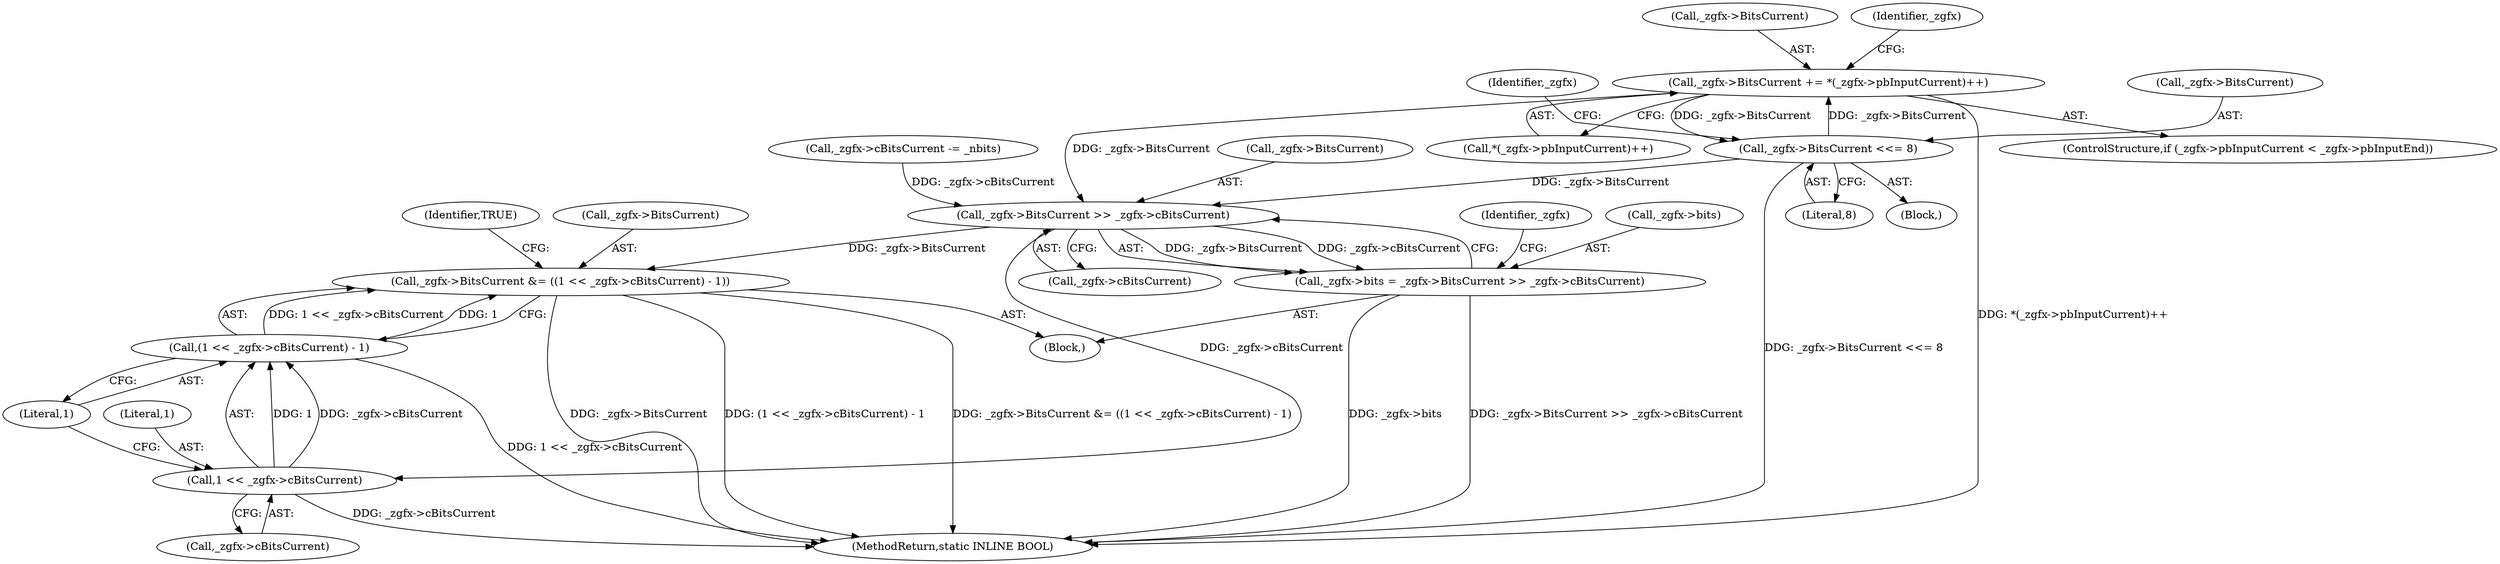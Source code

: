 digraph "0_FreeRDP_17c363a5162fd4dc77b1df54e48d7bd9bf6b3be7@pointer" {
"1000129" [label="(Call,_zgfx->BitsCurrent += *(_zgfx->pbInputCurrent)++)"];
"1000116" [label="(Call,_zgfx->BitsCurrent <<= 8)"];
"1000129" [label="(Call,_zgfx->BitsCurrent += *(_zgfx->pbInputCurrent)++)"];
"1000157" [label="(Call,_zgfx->BitsCurrent >> _zgfx->cBitsCurrent)"];
"1000153" [label="(Call,_zgfx->bits = _zgfx->BitsCurrent >> _zgfx->cBitsCurrent)"];
"1000164" [label="(Call,_zgfx->BitsCurrent &= ((1 << _zgfx->cBitsCurrent) - 1))"];
"1000169" [label="(Call,1 << _zgfx->cBitsCurrent)"];
"1000168" [label="(Call,(1 << _zgfx->cBitsCurrent) - 1)"];
"1000116" [label="(Call,_zgfx->BitsCurrent <<= 8)"];
"1000130" [label="(Call,_zgfx->BitsCurrent)"];
"1000117" [label="(Call,_zgfx->BitsCurrent)"];
"1000170" [label="(Literal,1)"];
"1000157" [label="(Call,_zgfx->BitsCurrent >> _zgfx->cBitsCurrent)"];
"1000120" [label="(Literal,8)"];
"1000115" [label="(Block,)"];
"1000166" [label="(Identifier,_zgfx)"];
"1000174" [label="(Literal,1)"];
"1000124" [label="(Identifier,_zgfx)"];
"1000133" [label="(Call,*(_zgfx->pbInputCurrent)++)"];
"1000129" [label="(Call,_zgfx->BitsCurrent += *(_zgfx->pbInputCurrent)++)"];
"1000168" [label="(Call,(1 << _zgfx->cBitsCurrent) - 1)"];
"1000176" [label="(Identifier,TRUE)"];
"1000165" [label="(Call,_zgfx->BitsCurrent)"];
"1000161" [label="(Call,_zgfx->cBitsCurrent)"];
"1000158" [label="(Call,_zgfx->BitsCurrent)"];
"1000177" [label="(MethodReturn,static INLINE BOOL)"];
"1000148" [label="(Call,_zgfx->cBitsCurrent -= _nbits)"];
"1000121" [label="(ControlStructure,if (_zgfx->pbInputCurrent < _zgfx->pbInputEnd))"];
"1000169" [label="(Call,1 << _zgfx->cBitsCurrent)"];
"1000164" [label="(Call,_zgfx->BitsCurrent &= ((1 << _zgfx->cBitsCurrent) - 1))"];
"1000103" [label="(Block,)"];
"1000154" [label="(Call,_zgfx->bits)"];
"1000171" [label="(Call,_zgfx->cBitsCurrent)"];
"1000153" [label="(Call,_zgfx->bits = _zgfx->BitsCurrent >> _zgfx->cBitsCurrent)"];
"1000140" [label="(Identifier,_zgfx)"];
"1000129" -> "1000121"  [label="AST: "];
"1000129" -> "1000133"  [label="CFG: "];
"1000130" -> "1000129"  [label="AST: "];
"1000133" -> "1000129"  [label="AST: "];
"1000140" -> "1000129"  [label="CFG: "];
"1000129" -> "1000177"  [label="DDG: *(_zgfx->pbInputCurrent)++"];
"1000129" -> "1000116"  [label="DDG: _zgfx->BitsCurrent"];
"1000116" -> "1000129"  [label="DDG: _zgfx->BitsCurrent"];
"1000129" -> "1000157"  [label="DDG: _zgfx->BitsCurrent"];
"1000116" -> "1000115"  [label="AST: "];
"1000116" -> "1000120"  [label="CFG: "];
"1000117" -> "1000116"  [label="AST: "];
"1000120" -> "1000116"  [label="AST: "];
"1000124" -> "1000116"  [label="CFG: "];
"1000116" -> "1000177"  [label="DDG: _zgfx->BitsCurrent <<= 8"];
"1000116" -> "1000157"  [label="DDG: _zgfx->BitsCurrent"];
"1000157" -> "1000153"  [label="AST: "];
"1000157" -> "1000161"  [label="CFG: "];
"1000158" -> "1000157"  [label="AST: "];
"1000161" -> "1000157"  [label="AST: "];
"1000153" -> "1000157"  [label="CFG: "];
"1000157" -> "1000153"  [label="DDG: _zgfx->BitsCurrent"];
"1000157" -> "1000153"  [label="DDG: _zgfx->cBitsCurrent"];
"1000148" -> "1000157"  [label="DDG: _zgfx->cBitsCurrent"];
"1000157" -> "1000164"  [label="DDG: _zgfx->BitsCurrent"];
"1000157" -> "1000169"  [label="DDG: _zgfx->cBitsCurrent"];
"1000153" -> "1000103"  [label="AST: "];
"1000154" -> "1000153"  [label="AST: "];
"1000166" -> "1000153"  [label="CFG: "];
"1000153" -> "1000177"  [label="DDG: _zgfx->BitsCurrent >> _zgfx->cBitsCurrent"];
"1000153" -> "1000177"  [label="DDG: _zgfx->bits"];
"1000164" -> "1000103"  [label="AST: "];
"1000164" -> "1000168"  [label="CFG: "];
"1000165" -> "1000164"  [label="AST: "];
"1000168" -> "1000164"  [label="AST: "];
"1000176" -> "1000164"  [label="CFG: "];
"1000164" -> "1000177"  [label="DDG: _zgfx->BitsCurrent"];
"1000164" -> "1000177"  [label="DDG: (1 << _zgfx->cBitsCurrent) - 1"];
"1000164" -> "1000177"  [label="DDG: _zgfx->BitsCurrent &= ((1 << _zgfx->cBitsCurrent) - 1)"];
"1000168" -> "1000164"  [label="DDG: 1 << _zgfx->cBitsCurrent"];
"1000168" -> "1000164"  [label="DDG: 1"];
"1000169" -> "1000168"  [label="AST: "];
"1000169" -> "1000171"  [label="CFG: "];
"1000170" -> "1000169"  [label="AST: "];
"1000171" -> "1000169"  [label="AST: "];
"1000174" -> "1000169"  [label="CFG: "];
"1000169" -> "1000177"  [label="DDG: _zgfx->cBitsCurrent"];
"1000169" -> "1000168"  [label="DDG: 1"];
"1000169" -> "1000168"  [label="DDG: _zgfx->cBitsCurrent"];
"1000168" -> "1000174"  [label="CFG: "];
"1000174" -> "1000168"  [label="AST: "];
"1000168" -> "1000177"  [label="DDG: 1 << _zgfx->cBitsCurrent"];
}

